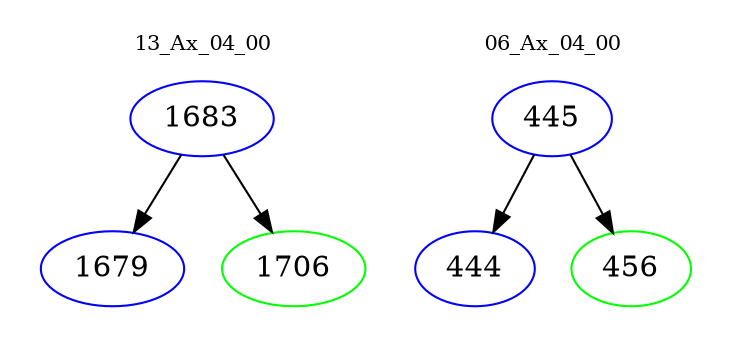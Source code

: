digraph{
subgraph cluster_0 {
color = white
label = "13_Ax_04_00";
fontsize=10;
T0_1683 [label="1683", color="blue"]
T0_1683 -> T0_1679 [color="black"]
T0_1679 [label="1679", color="blue"]
T0_1683 -> T0_1706 [color="black"]
T0_1706 [label="1706", color="green"]
}
subgraph cluster_1 {
color = white
label = "06_Ax_04_00";
fontsize=10;
T1_445 [label="445", color="blue"]
T1_445 -> T1_444 [color="black"]
T1_444 [label="444", color="blue"]
T1_445 -> T1_456 [color="black"]
T1_456 [label="456", color="green"]
}
}
